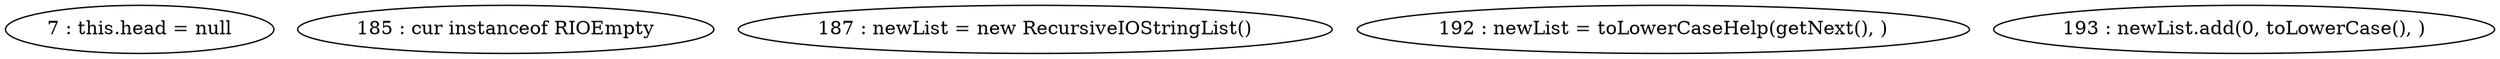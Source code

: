 digraph G {
"7 : this.head = null"
"185 : cur instanceof RIOEmpty"
"187 : newList = new RecursiveIOStringList()"
"192 : newList = toLowerCaseHelp(getNext(), )"
"193 : newList.add(0, toLowerCase(), )"
}